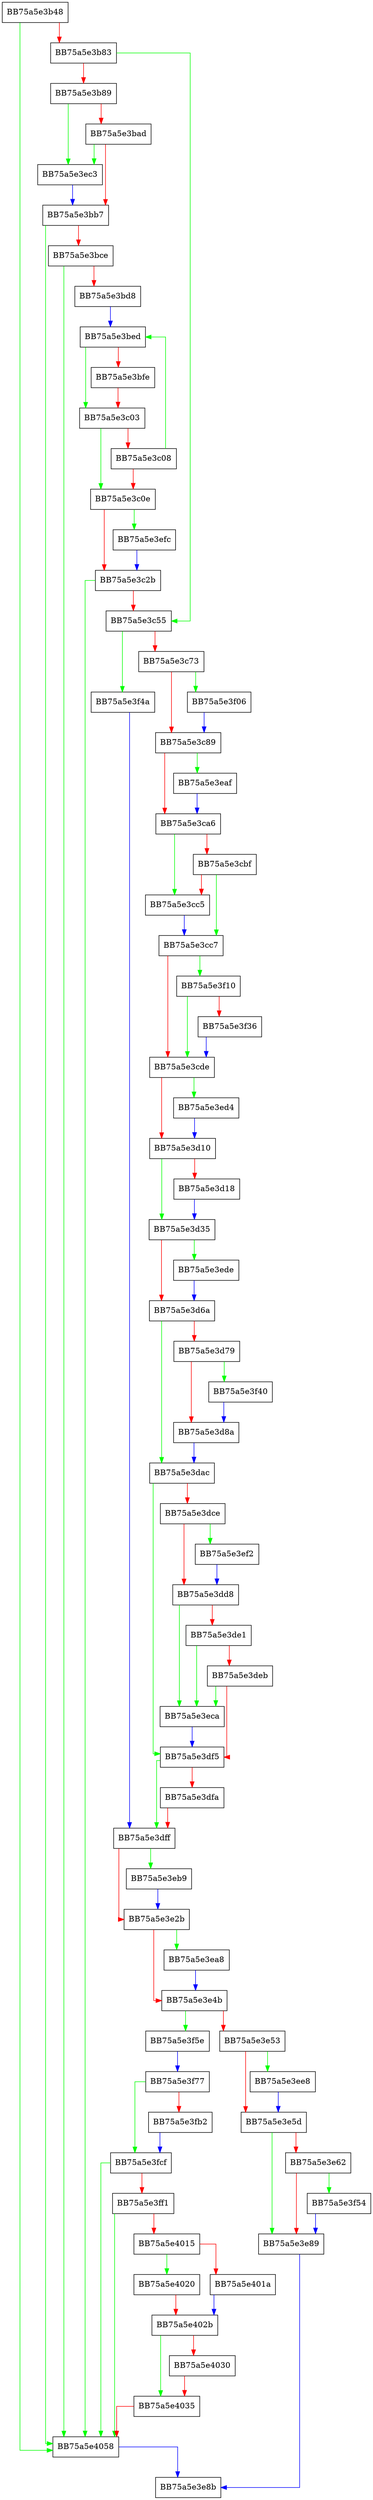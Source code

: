 digraph DecommitHelper {
  node [shape="box"];
  graph [splines=ortho];
  BB75a5e3b48 -> BB75a5e4058 [color="green"];
  BB75a5e3b48 -> BB75a5e3b83 [color="red"];
  BB75a5e3b83 -> BB75a5e3c55 [color="green"];
  BB75a5e3b83 -> BB75a5e3b89 [color="red"];
  BB75a5e3b89 -> BB75a5e3ec3 [color="green"];
  BB75a5e3b89 -> BB75a5e3bad [color="red"];
  BB75a5e3bad -> BB75a5e3ec3 [color="green"];
  BB75a5e3bad -> BB75a5e3bb7 [color="red"];
  BB75a5e3bb7 -> BB75a5e4058 [color="green"];
  BB75a5e3bb7 -> BB75a5e3bce [color="red"];
  BB75a5e3bce -> BB75a5e4058 [color="green"];
  BB75a5e3bce -> BB75a5e3bd8 [color="red"];
  BB75a5e3bd8 -> BB75a5e3bed [color="blue"];
  BB75a5e3bed -> BB75a5e3c03 [color="green"];
  BB75a5e3bed -> BB75a5e3bfe [color="red"];
  BB75a5e3bfe -> BB75a5e3c03 [color="red"];
  BB75a5e3c03 -> BB75a5e3c0e [color="green"];
  BB75a5e3c03 -> BB75a5e3c08 [color="red"];
  BB75a5e3c08 -> BB75a5e3bed [color="green"];
  BB75a5e3c08 -> BB75a5e3c0e [color="red"];
  BB75a5e3c0e -> BB75a5e3efc [color="green"];
  BB75a5e3c0e -> BB75a5e3c2b [color="red"];
  BB75a5e3c2b -> BB75a5e4058 [color="green"];
  BB75a5e3c2b -> BB75a5e3c55 [color="red"];
  BB75a5e3c55 -> BB75a5e3f4a [color="green"];
  BB75a5e3c55 -> BB75a5e3c73 [color="red"];
  BB75a5e3c73 -> BB75a5e3f06 [color="green"];
  BB75a5e3c73 -> BB75a5e3c89 [color="red"];
  BB75a5e3c89 -> BB75a5e3eaf [color="green"];
  BB75a5e3c89 -> BB75a5e3ca6 [color="red"];
  BB75a5e3ca6 -> BB75a5e3cc5 [color="green"];
  BB75a5e3ca6 -> BB75a5e3cbf [color="red"];
  BB75a5e3cbf -> BB75a5e3cc7 [color="green"];
  BB75a5e3cbf -> BB75a5e3cc5 [color="red"];
  BB75a5e3cc5 -> BB75a5e3cc7 [color="blue"];
  BB75a5e3cc7 -> BB75a5e3f10 [color="green"];
  BB75a5e3cc7 -> BB75a5e3cde [color="red"];
  BB75a5e3cde -> BB75a5e3ed4 [color="green"];
  BB75a5e3cde -> BB75a5e3d10 [color="red"];
  BB75a5e3d10 -> BB75a5e3d35 [color="green"];
  BB75a5e3d10 -> BB75a5e3d18 [color="red"];
  BB75a5e3d18 -> BB75a5e3d35 [color="blue"];
  BB75a5e3d35 -> BB75a5e3ede [color="green"];
  BB75a5e3d35 -> BB75a5e3d6a [color="red"];
  BB75a5e3d6a -> BB75a5e3dac [color="green"];
  BB75a5e3d6a -> BB75a5e3d79 [color="red"];
  BB75a5e3d79 -> BB75a5e3f40 [color="green"];
  BB75a5e3d79 -> BB75a5e3d8a [color="red"];
  BB75a5e3d8a -> BB75a5e3dac [color="blue"];
  BB75a5e3dac -> BB75a5e3df5 [color="green"];
  BB75a5e3dac -> BB75a5e3dce [color="red"];
  BB75a5e3dce -> BB75a5e3ef2 [color="green"];
  BB75a5e3dce -> BB75a5e3dd8 [color="red"];
  BB75a5e3dd8 -> BB75a5e3eca [color="green"];
  BB75a5e3dd8 -> BB75a5e3de1 [color="red"];
  BB75a5e3de1 -> BB75a5e3eca [color="green"];
  BB75a5e3de1 -> BB75a5e3deb [color="red"];
  BB75a5e3deb -> BB75a5e3eca [color="green"];
  BB75a5e3deb -> BB75a5e3df5 [color="red"];
  BB75a5e3df5 -> BB75a5e3dff [color="green"];
  BB75a5e3df5 -> BB75a5e3dfa [color="red"];
  BB75a5e3dfa -> BB75a5e3dff [color="red"];
  BB75a5e3dff -> BB75a5e3eb9 [color="green"];
  BB75a5e3dff -> BB75a5e3e2b [color="red"];
  BB75a5e3e2b -> BB75a5e3ea8 [color="green"];
  BB75a5e3e2b -> BB75a5e3e4b [color="red"];
  BB75a5e3e4b -> BB75a5e3f5e [color="green"];
  BB75a5e3e4b -> BB75a5e3e53 [color="red"];
  BB75a5e3e53 -> BB75a5e3ee8 [color="green"];
  BB75a5e3e53 -> BB75a5e3e5d [color="red"];
  BB75a5e3e5d -> BB75a5e3e89 [color="green"];
  BB75a5e3e5d -> BB75a5e3e62 [color="red"];
  BB75a5e3e62 -> BB75a5e3f54 [color="green"];
  BB75a5e3e62 -> BB75a5e3e89 [color="red"];
  BB75a5e3e89 -> BB75a5e3e8b [color="blue"];
  BB75a5e3ea8 -> BB75a5e3e4b [color="blue"];
  BB75a5e3eaf -> BB75a5e3ca6 [color="blue"];
  BB75a5e3eb9 -> BB75a5e3e2b [color="blue"];
  BB75a5e3ec3 -> BB75a5e3bb7 [color="blue"];
  BB75a5e3eca -> BB75a5e3df5 [color="blue"];
  BB75a5e3ed4 -> BB75a5e3d10 [color="blue"];
  BB75a5e3ede -> BB75a5e3d6a [color="blue"];
  BB75a5e3ee8 -> BB75a5e3e5d [color="blue"];
  BB75a5e3ef2 -> BB75a5e3dd8 [color="blue"];
  BB75a5e3efc -> BB75a5e3c2b [color="blue"];
  BB75a5e3f06 -> BB75a5e3c89 [color="blue"];
  BB75a5e3f10 -> BB75a5e3cde [color="green"];
  BB75a5e3f10 -> BB75a5e3f36 [color="red"];
  BB75a5e3f36 -> BB75a5e3cde [color="blue"];
  BB75a5e3f40 -> BB75a5e3d8a [color="blue"];
  BB75a5e3f4a -> BB75a5e3dff [color="blue"];
  BB75a5e3f54 -> BB75a5e3e89 [color="blue"];
  BB75a5e3f5e -> BB75a5e3f77 [color="blue"];
  BB75a5e3f77 -> BB75a5e3fcf [color="green"];
  BB75a5e3f77 -> BB75a5e3fb2 [color="red"];
  BB75a5e3fb2 -> BB75a5e3fcf [color="blue"];
  BB75a5e3fcf -> BB75a5e4058 [color="green"];
  BB75a5e3fcf -> BB75a5e3ff1 [color="red"];
  BB75a5e3ff1 -> BB75a5e4058 [color="green"];
  BB75a5e3ff1 -> BB75a5e4015 [color="red"];
  BB75a5e4015 -> BB75a5e4020 [color="green"];
  BB75a5e4015 -> BB75a5e401a [color="red"];
  BB75a5e401a -> BB75a5e402b [color="blue"];
  BB75a5e4020 -> BB75a5e402b [color="red"];
  BB75a5e402b -> BB75a5e4035 [color="green"];
  BB75a5e402b -> BB75a5e4030 [color="red"];
  BB75a5e4030 -> BB75a5e4035 [color="red"];
  BB75a5e4035 -> BB75a5e4058 [color="red"];
  BB75a5e4058 -> BB75a5e3e8b [color="blue"];
}
